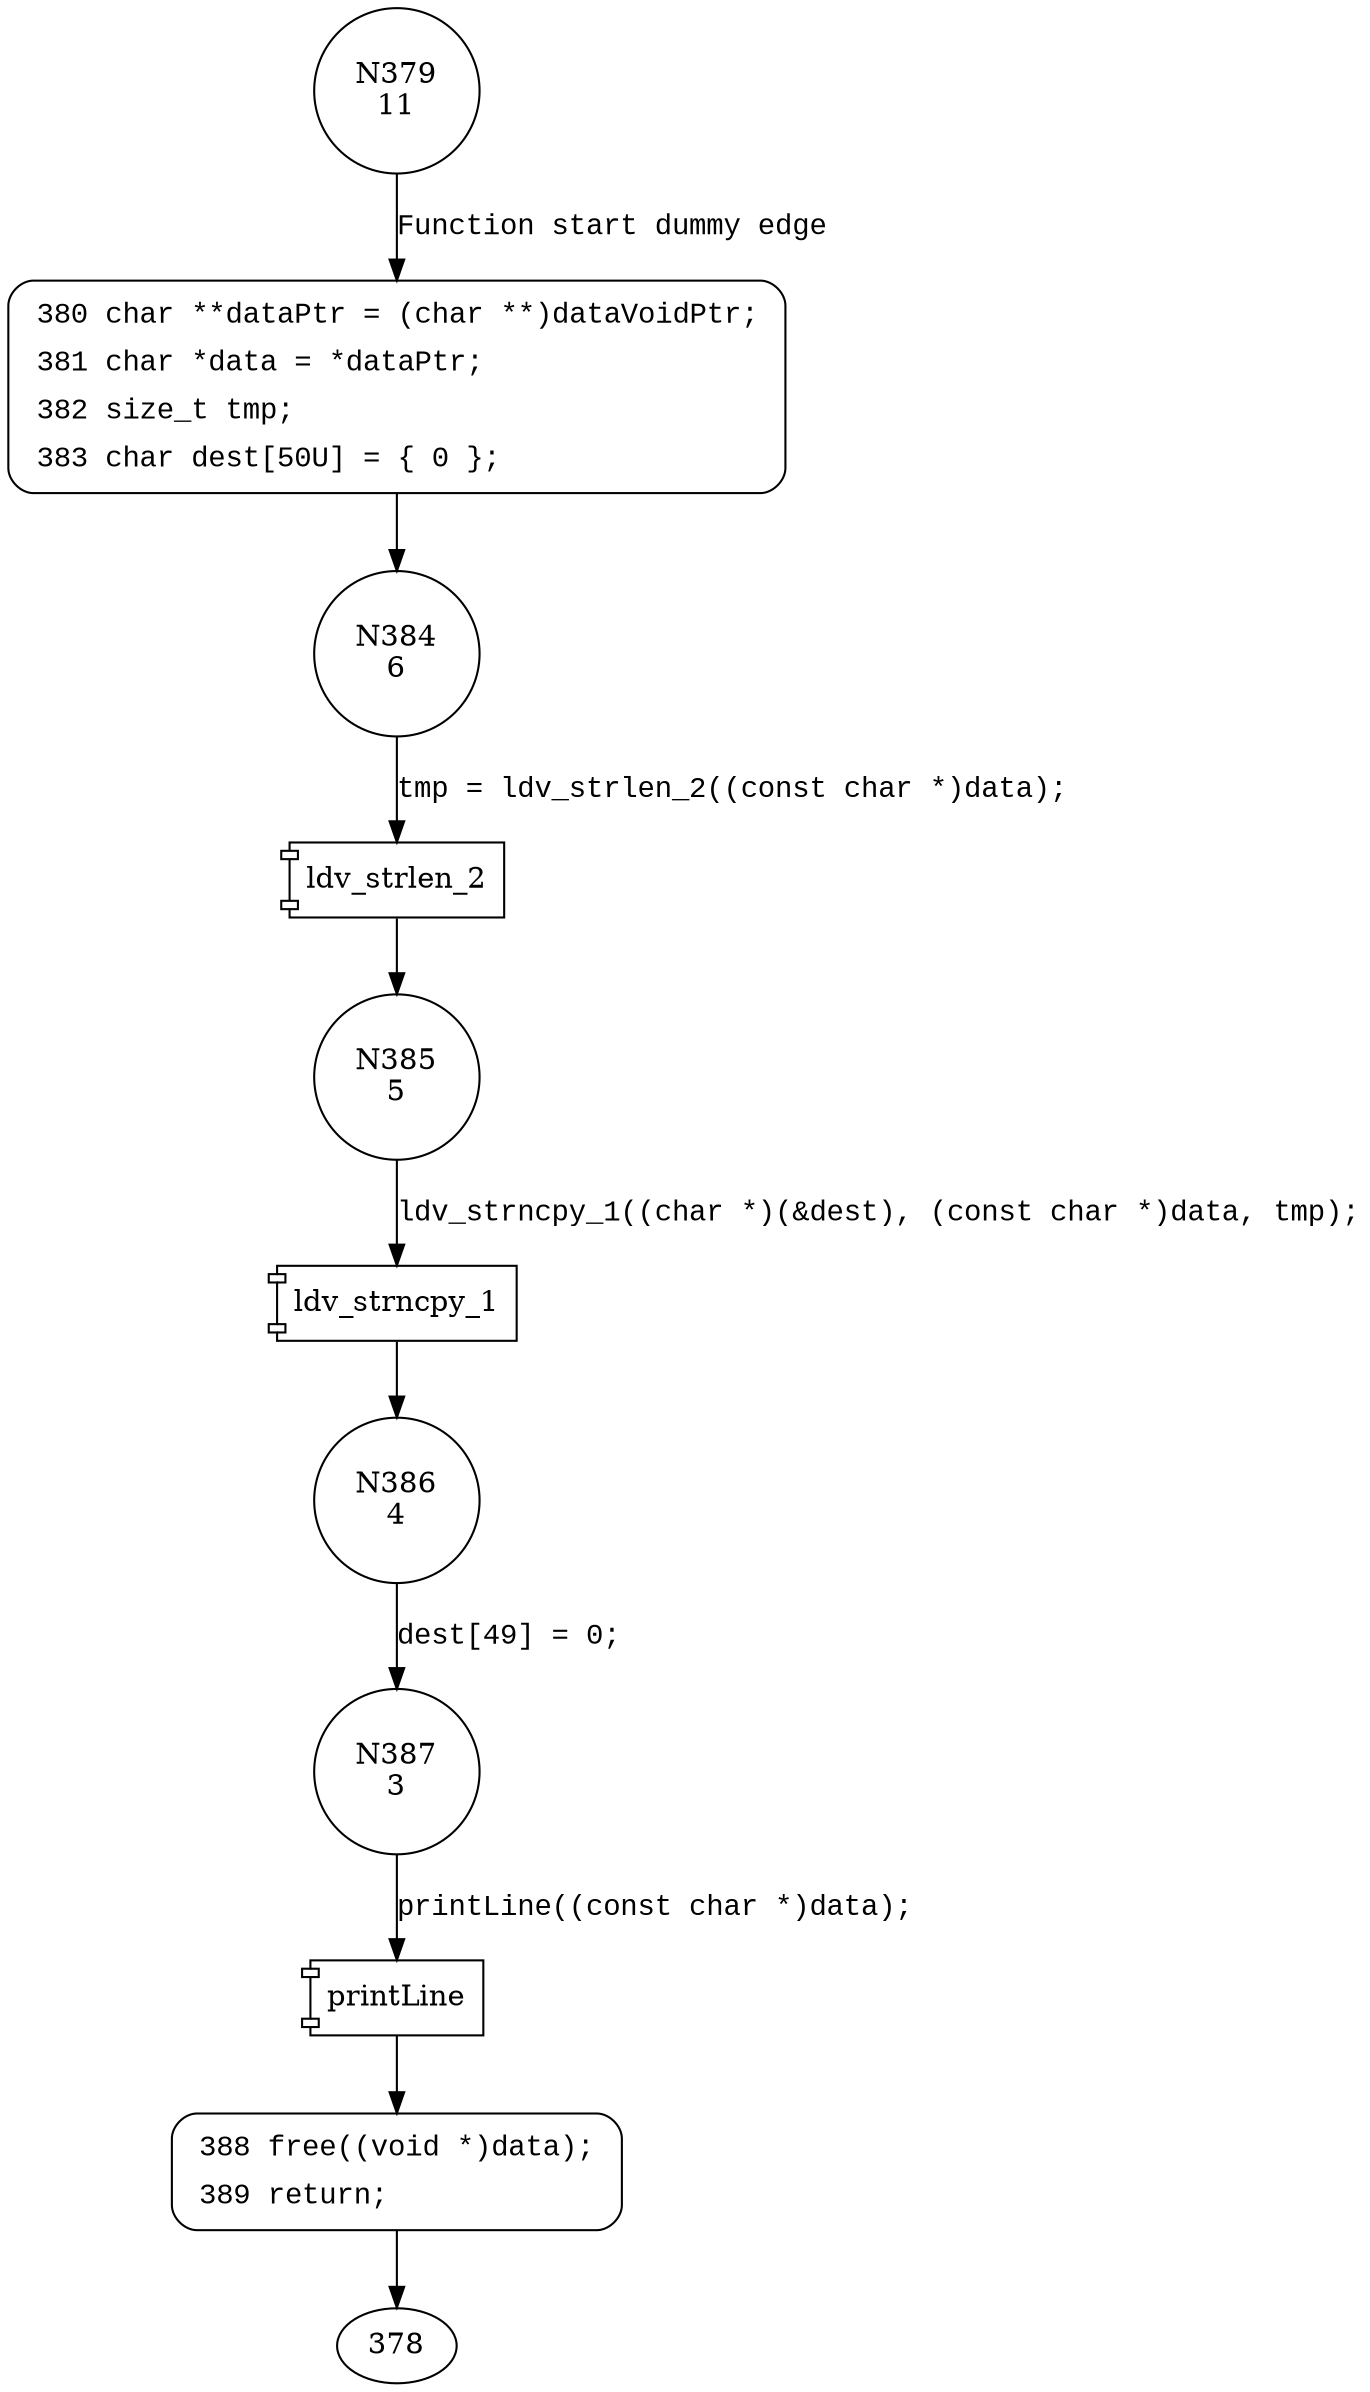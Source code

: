 digraph CWE122_Heap_Based_Buffer_Overflow__c_CWE806_char_ncpy_64b_badSink {
379 [shape="circle" label="N379\n11"]
380 [shape="circle" label="N380\n10"]
384 [shape="circle" label="N384\n6"]
385 [shape="circle" label="N385\n5"]
386 [shape="circle" label="N386\n4"]
387 [shape="circle" label="N387\n3"]
388 [shape="circle" label="N388\n2"]
380 [style="filled,bold" penwidth="1" fillcolor="white" fontname="Courier New" shape="Mrecord" label=<<table border="0" cellborder="0" cellpadding="3" bgcolor="white"><tr><td align="right">380</td><td align="left">char **dataPtr = (char **)dataVoidPtr;</td></tr><tr><td align="right">381</td><td align="left">char *data = *dataPtr;</td></tr><tr><td align="right">382</td><td align="left">size_t tmp;</td></tr><tr><td align="right">383</td><td align="left">char dest[50U] = &#123; 0 &#125;;</td></tr></table>>]
380 -> 384[label=""]
388 [style="filled,bold" penwidth="1" fillcolor="white" fontname="Courier New" shape="Mrecord" label=<<table border="0" cellborder="0" cellpadding="3" bgcolor="white"><tr><td align="right">388</td><td align="left">free((void *)data);</td></tr><tr><td align="right">389</td><td align="left">return;</td></tr></table>>]
388 -> 378[label=""]
379 -> 380 [label="Function start dummy edge" fontname="Courier New"]
100016 [shape="component" label="ldv_strlen_2"]
384 -> 100016 [label="tmp = ldv_strlen_2((const char *)data);" fontname="Courier New"]
100016 -> 385 [label="" fontname="Courier New"]
100017 [shape="component" label="ldv_strncpy_1"]
385 -> 100017 [label="ldv_strncpy_1((char *)(&dest), (const char *)data, tmp);" fontname="Courier New"]
100017 -> 386 [label="" fontname="Courier New"]
100018 [shape="component" label="printLine"]
387 -> 100018 [label="printLine((const char *)data);" fontname="Courier New"]
100018 -> 388 [label="" fontname="Courier New"]
386 -> 387 [label="dest[49] = 0;" fontname="Courier New"]
}